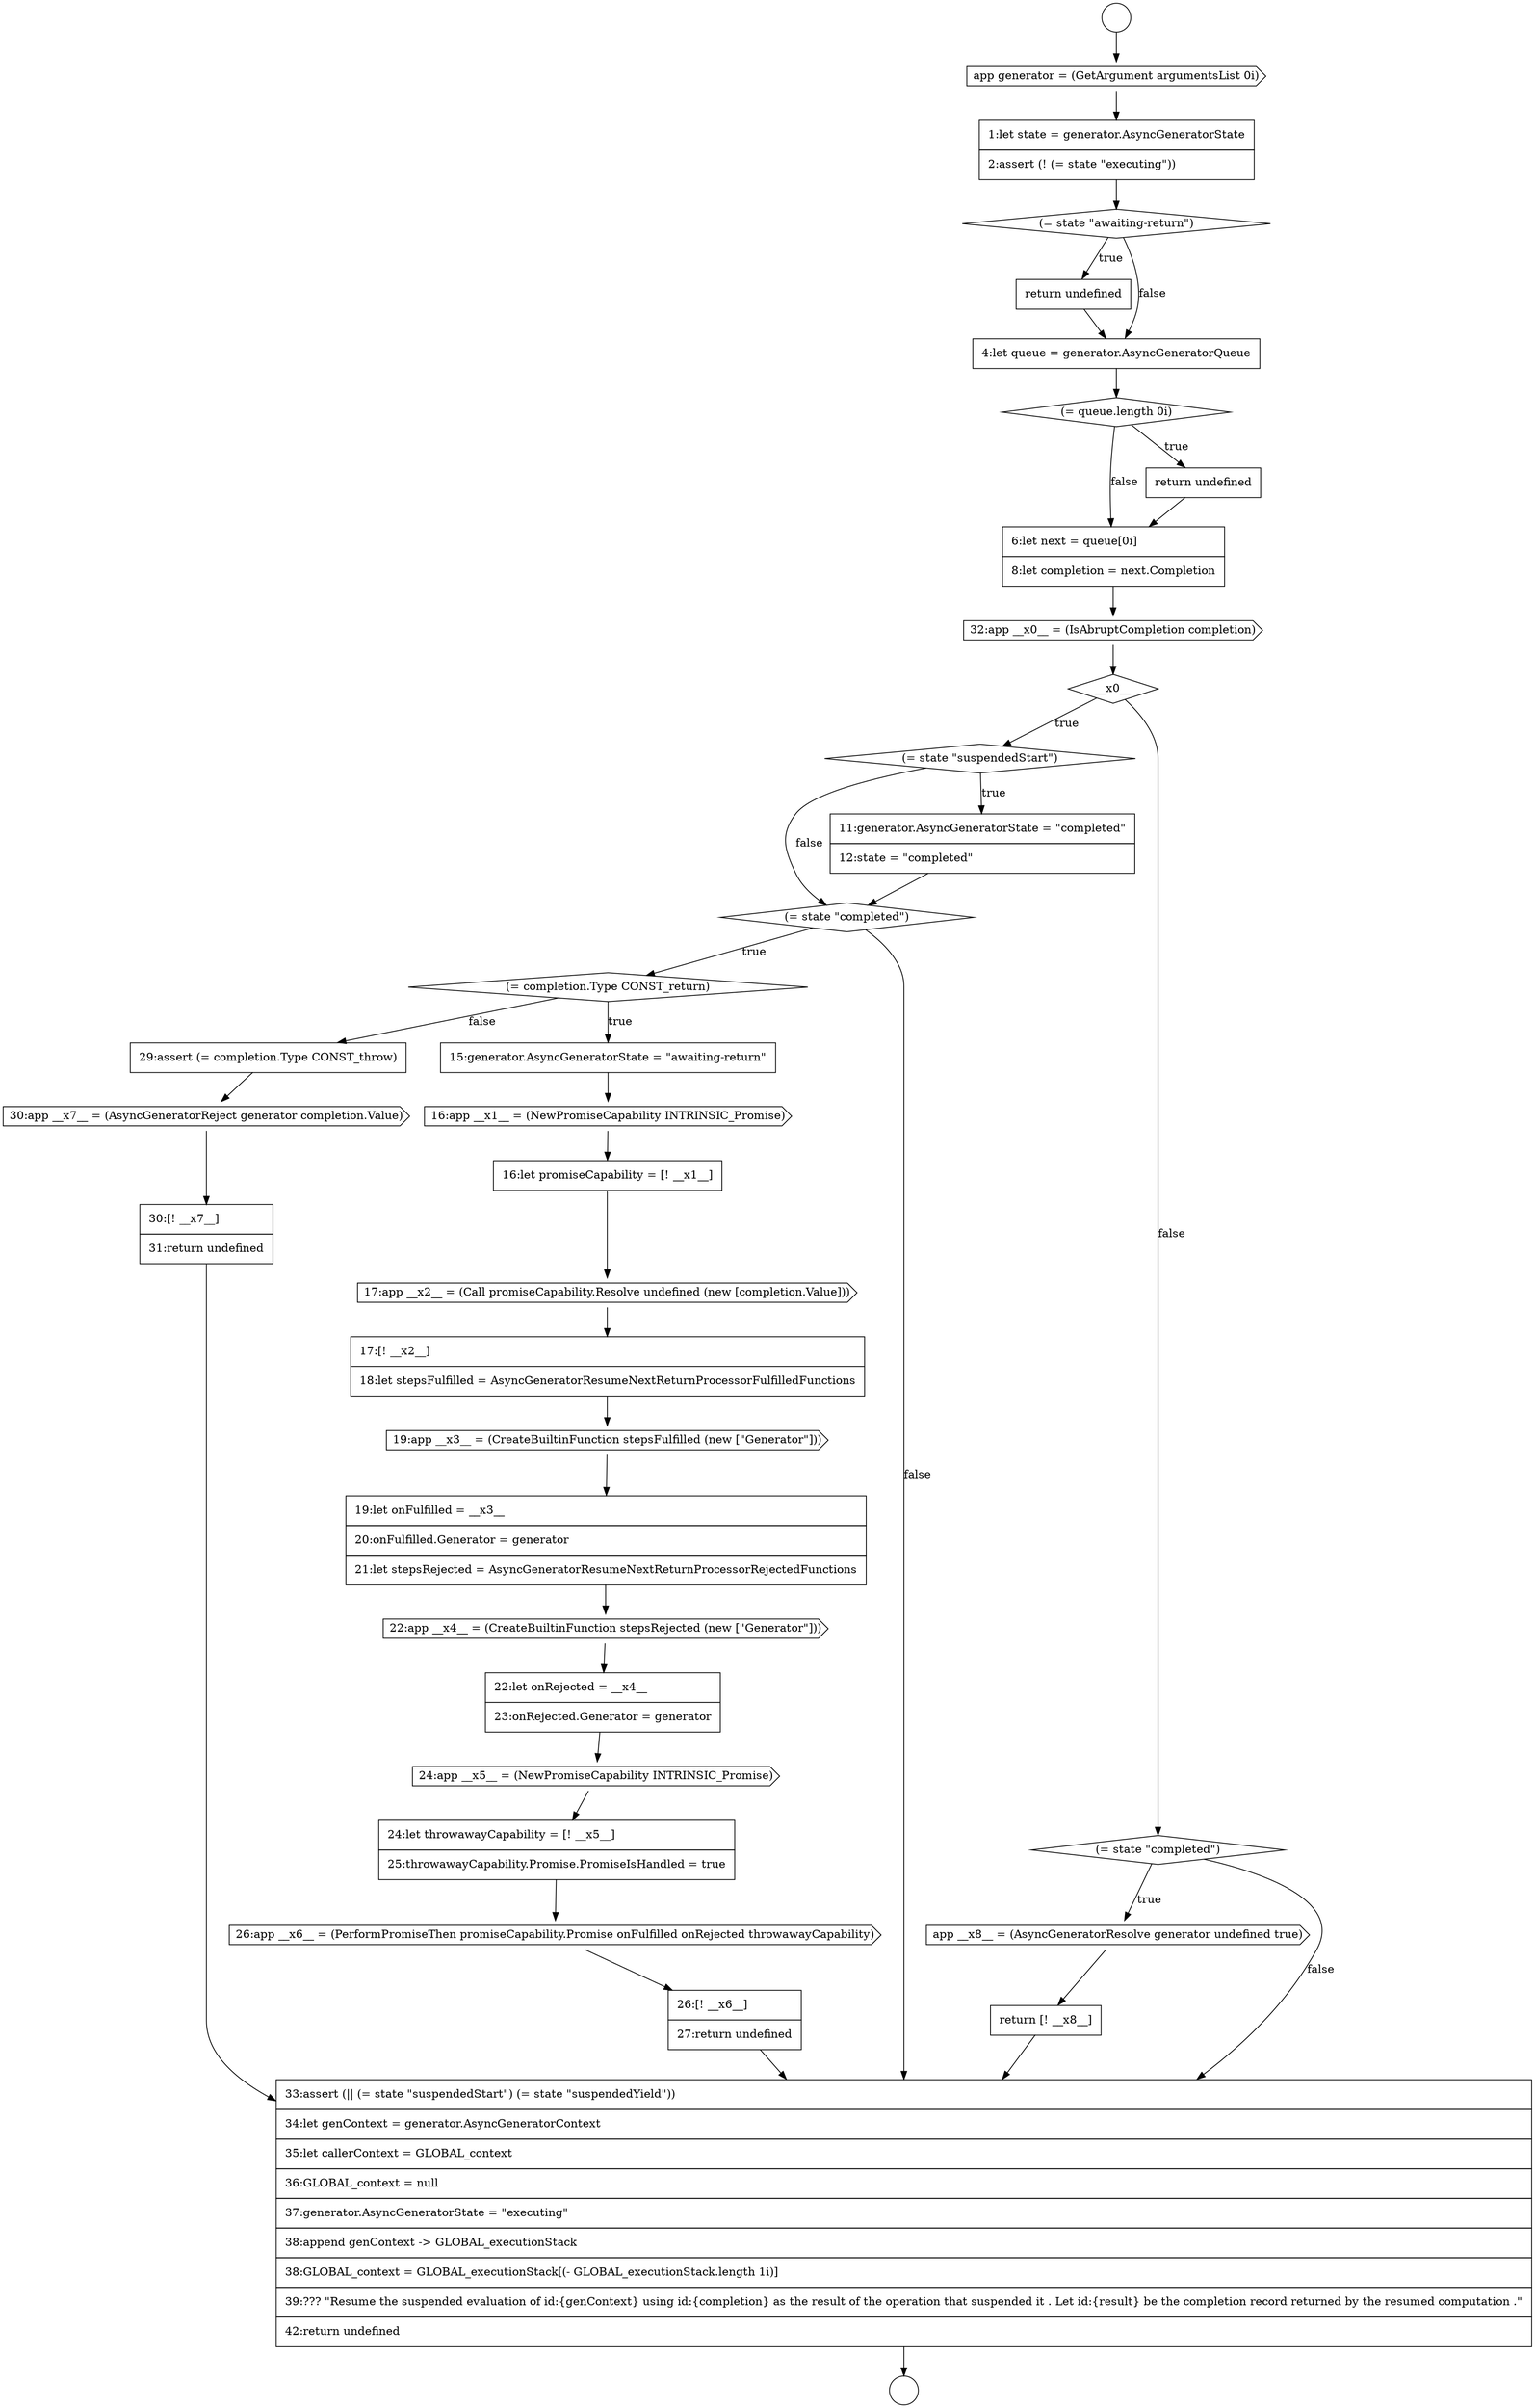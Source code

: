 digraph {
  node0 [shape=circle label=" " color="black" fillcolor="white" style=filled]
  node5 [shape=none, margin=0, label=<<font color="black">
    <table border="0" cellborder="1" cellspacing="0" cellpadding="10">
      <tr><td align="left">return undefined</td></tr>
    </table>
  </font>> color="black" fillcolor="white" style=filled]
  node10 [shape=cds, label=<<font color="black">32:app __x0__ = (IsAbruptCompletion completion)</font>> color="black" fillcolor="white" style=filled]
  node14 [shape=diamond, label=<<font color="black">(= state &quot;completed&quot;)</font>> color="black" fillcolor="white" style=filled]
  node1 [shape=circle label=" " color="black" fillcolor="white" style=filled]
  node6 [shape=none, margin=0, label=<<font color="black">
    <table border="0" cellborder="1" cellspacing="0" cellpadding="10">
      <tr><td align="left">4:let queue = generator.AsyncGeneratorQueue</td></tr>
    </table>
  </font>> color="black" fillcolor="white" style=filled]
  node9 [shape=none, margin=0, label=<<font color="black">
    <table border="0" cellborder="1" cellspacing="0" cellpadding="10">
      <tr><td align="left">6:let next = queue[0i]</td></tr>
      <tr><td align="left">8:let completion = next.Completion</td></tr>
    </table>
  </font>> color="black" fillcolor="white" style=filled]
  node13 [shape=none, margin=0, label=<<font color="black">
    <table border="0" cellborder="1" cellspacing="0" cellpadding="10">
      <tr><td align="left">11:generator.AsyncGeneratorState = &quot;completed&quot;</td></tr>
      <tr><td align="left">12:state = &quot;completed&quot;</td></tr>
    </table>
  </font>> color="black" fillcolor="white" style=filled]
  node2 [shape=cds, label=<<font color="black">app generator = (GetArgument argumentsList 0i)</font>> color="black" fillcolor="white" style=filled]
  node12 [shape=diamond, label=<<font color="black">(= state &quot;suspendedStart&quot;)</font>> color="black" fillcolor="white" style=filled]
  node7 [shape=diamond, label=<<font color="black">(= queue.length 0i)</font>> color="black" fillcolor="white" style=filled]
  node18 [shape=none, margin=0, label=<<font color="black">
    <table border="0" cellborder="1" cellspacing="0" cellpadding="10">
      <tr><td align="left">16:let promiseCapability = [! __x1__]</td></tr>
    </table>
  </font>> color="black" fillcolor="white" style=filled]
  node11 [shape=diamond, label=<<font color="black">__x0__</font>> color="black" fillcolor="white" style=filled]
  node8 [shape=none, margin=0, label=<<font color="black">
    <table border="0" cellborder="1" cellspacing="0" cellpadding="10">
      <tr><td align="left">return undefined</td></tr>
    </table>
  </font>> color="black" fillcolor="white" style=filled]
  node4 [shape=diamond, label=<<font color="black">(= state &quot;awaiting-return&quot;)</font>> color="black" fillcolor="white" style=filled]
  node15 [shape=diamond, label=<<font color="black">(= completion.Type CONST_return)</font>> color="black" fillcolor="white" style=filled]
  node24 [shape=none, margin=0, label=<<font color="black">
    <table border="0" cellborder="1" cellspacing="0" cellpadding="10">
      <tr><td align="left">22:let onRejected = __x4__</td></tr>
      <tr><td align="left">23:onRejected.Generator = generator</td></tr>
    </table>
  </font>> color="black" fillcolor="white" style=filled]
  node25 [shape=cds, label=<<font color="black">24:app __x5__ = (NewPromiseCapability INTRINSIC_Promise)</font>> color="black" fillcolor="white" style=filled]
  node20 [shape=none, margin=0, label=<<font color="black">
    <table border="0" cellborder="1" cellspacing="0" cellpadding="10">
      <tr><td align="left">17:[! __x2__]</td></tr>
      <tr><td align="left">18:let stepsFulfilled = AsyncGeneratorResumeNextReturnProcessorFulfilledFunctions</td></tr>
    </table>
  </font>> color="black" fillcolor="white" style=filled]
  node29 [shape=none, margin=0, label=<<font color="black">
    <table border="0" cellborder="1" cellspacing="0" cellpadding="10">
      <tr><td align="left">29:assert (= completion.Type CONST_throw)</td></tr>
    </table>
  </font>> color="black" fillcolor="white" style=filled]
  node28 [shape=none, margin=0, label=<<font color="black">
    <table border="0" cellborder="1" cellspacing="0" cellpadding="10">
      <tr><td align="left">26:[! __x6__]</td></tr>
      <tr><td align="left">27:return undefined</td></tr>
    </table>
  </font>> color="black" fillcolor="white" style=filled]
  node21 [shape=cds, label=<<font color="black">19:app __x3__ = (CreateBuiltinFunction stepsFulfilled (new [&quot;Generator&quot;]))</font>> color="black" fillcolor="white" style=filled]
  node33 [shape=cds, label=<<font color="black">app __x8__ = (AsyncGeneratorResolve generator undefined true)</font>> color="black" fillcolor="white" style=filled]
  node17 [shape=cds, label=<<font color="black">16:app __x1__ = (NewPromiseCapability INTRINSIC_Promise)</font>> color="black" fillcolor="white" style=filled]
  node32 [shape=diamond, label=<<font color="black">(= state &quot;completed&quot;)</font>> color="black" fillcolor="white" style=filled]
  node34 [shape=none, margin=0, label=<<font color="black">
    <table border="0" cellborder="1" cellspacing="0" cellpadding="10">
      <tr><td align="left">return [! __x8__]</td></tr>
    </table>
  </font>> color="black" fillcolor="white" style=filled]
  node22 [shape=none, margin=0, label=<<font color="black">
    <table border="0" cellborder="1" cellspacing="0" cellpadding="10">
      <tr><td align="left">19:let onFulfilled = __x3__</td></tr>
      <tr><td align="left">20:onFulfilled.Generator = generator</td></tr>
      <tr><td align="left">21:let stepsRejected = AsyncGeneratorResumeNextReturnProcessorRejectedFunctions</td></tr>
    </table>
  </font>> color="black" fillcolor="white" style=filled]
  node27 [shape=cds, label=<<font color="black">26:app __x6__ = (PerformPromiseThen promiseCapability.Promise onFulfilled onRejected throwawayCapability)</font>> color="black" fillcolor="white" style=filled]
  node3 [shape=none, margin=0, label=<<font color="black">
    <table border="0" cellborder="1" cellspacing="0" cellpadding="10">
      <tr><td align="left">1:let state = generator.AsyncGeneratorState</td></tr>
      <tr><td align="left">2:assert (! (= state &quot;executing&quot;))</td></tr>
    </table>
  </font>> color="black" fillcolor="white" style=filled]
  node35 [shape=none, margin=0, label=<<font color="black">
    <table border="0" cellborder="1" cellspacing="0" cellpadding="10">
      <tr><td align="left">33:assert (|| (= state &quot;suspendedStart&quot;) (= state &quot;suspendedYield&quot;))</td></tr>
      <tr><td align="left">34:let genContext = generator.AsyncGeneratorContext</td></tr>
      <tr><td align="left">35:let callerContext = GLOBAL_context</td></tr>
      <tr><td align="left">36:GLOBAL_context = null</td></tr>
      <tr><td align="left">37:generator.AsyncGeneratorState = &quot;executing&quot;</td></tr>
      <tr><td align="left">38:append genContext -&gt; GLOBAL_executionStack</td></tr>
      <tr><td align="left">38:GLOBAL_context = GLOBAL_executionStack[(- GLOBAL_executionStack.length 1i)]</td></tr>
      <tr><td align="left">39:??? &quot;Resume the suspended evaluation of id:{genContext} using id:{completion} as the result of the operation that suspended it . Let id:{result} be the completion record returned by the resumed computation .&quot;</td></tr>
      <tr><td align="left">42:return undefined</td></tr>
    </table>
  </font>> color="black" fillcolor="white" style=filled]
  node16 [shape=none, margin=0, label=<<font color="black">
    <table border="0" cellborder="1" cellspacing="0" cellpadding="10">
      <tr><td align="left">15:generator.AsyncGeneratorState = &quot;awaiting-return&quot;</td></tr>
    </table>
  </font>> color="black" fillcolor="white" style=filled]
  node31 [shape=none, margin=0, label=<<font color="black">
    <table border="0" cellborder="1" cellspacing="0" cellpadding="10">
      <tr><td align="left">30:[! __x7__]</td></tr>
      <tr><td align="left">31:return undefined</td></tr>
    </table>
  </font>> color="black" fillcolor="white" style=filled]
  node26 [shape=none, margin=0, label=<<font color="black">
    <table border="0" cellborder="1" cellspacing="0" cellpadding="10">
      <tr><td align="left">24:let throwawayCapability = [! __x5__]</td></tr>
      <tr><td align="left">25:throwawayCapability.Promise.PromiseIsHandled = true</td></tr>
    </table>
  </font>> color="black" fillcolor="white" style=filled]
  node23 [shape=cds, label=<<font color="black">22:app __x4__ = (CreateBuiltinFunction stepsRejected (new [&quot;Generator&quot;]))</font>> color="black" fillcolor="white" style=filled]
  node30 [shape=cds, label=<<font color="black">30:app __x7__ = (AsyncGeneratorReject generator completion.Value)</font>> color="black" fillcolor="white" style=filled]
  node19 [shape=cds, label=<<font color="black">17:app __x2__ = (Call promiseCapability.Resolve undefined (new [completion.Value]))</font>> color="black" fillcolor="white" style=filled]
  node29 -> node30 [ color="black"]
  node2 -> node3 [ color="black"]
  node7 -> node8 [label=<<font color="black">true</font>> color="black"]
  node7 -> node9 [label=<<font color="black">false</font>> color="black"]
  node0 -> node2 [ color="black"]
  node9 -> node10 [ color="black"]
  node27 -> node28 [ color="black"]
  node23 -> node24 [ color="black"]
  node30 -> node31 [ color="black"]
  node26 -> node27 [ color="black"]
  node14 -> node15 [label=<<font color="black">true</font>> color="black"]
  node14 -> node35 [label=<<font color="black">false</font>> color="black"]
  node4 -> node5 [label=<<font color="black">true</font>> color="black"]
  node4 -> node6 [label=<<font color="black">false</font>> color="black"]
  node25 -> node26 [ color="black"]
  node16 -> node17 [ color="black"]
  node28 -> node35 [ color="black"]
  node32 -> node33 [label=<<font color="black">true</font>> color="black"]
  node32 -> node35 [label=<<font color="black">false</font>> color="black"]
  node5 -> node6 [ color="black"]
  node3 -> node4 [ color="black"]
  node34 -> node35 [ color="black"]
  node18 -> node19 [ color="black"]
  node19 -> node20 [ color="black"]
  node13 -> node14 [ color="black"]
  node22 -> node23 [ color="black"]
  node6 -> node7 [ color="black"]
  node10 -> node11 [ color="black"]
  node31 -> node35 [ color="black"]
  node35 -> node1 [ color="black"]
  node8 -> node9 [ color="black"]
  node21 -> node22 [ color="black"]
  node20 -> node21 [ color="black"]
  node24 -> node25 [ color="black"]
  node15 -> node16 [label=<<font color="black">true</font>> color="black"]
  node15 -> node29 [label=<<font color="black">false</font>> color="black"]
  node11 -> node12 [label=<<font color="black">true</font>> color="black"]
  node11 -> node32 [label=<<font color="black">false</font>> color="black"]
  node17 -> node18 [ color="black"]
  node33 -> node34 [ color="black"]
  node12 -> node13 [label=<<font color="black">true</font>> color="black"]
  node12 -> node14 [label=<<font color="black">false</font>> color="black"]
}

